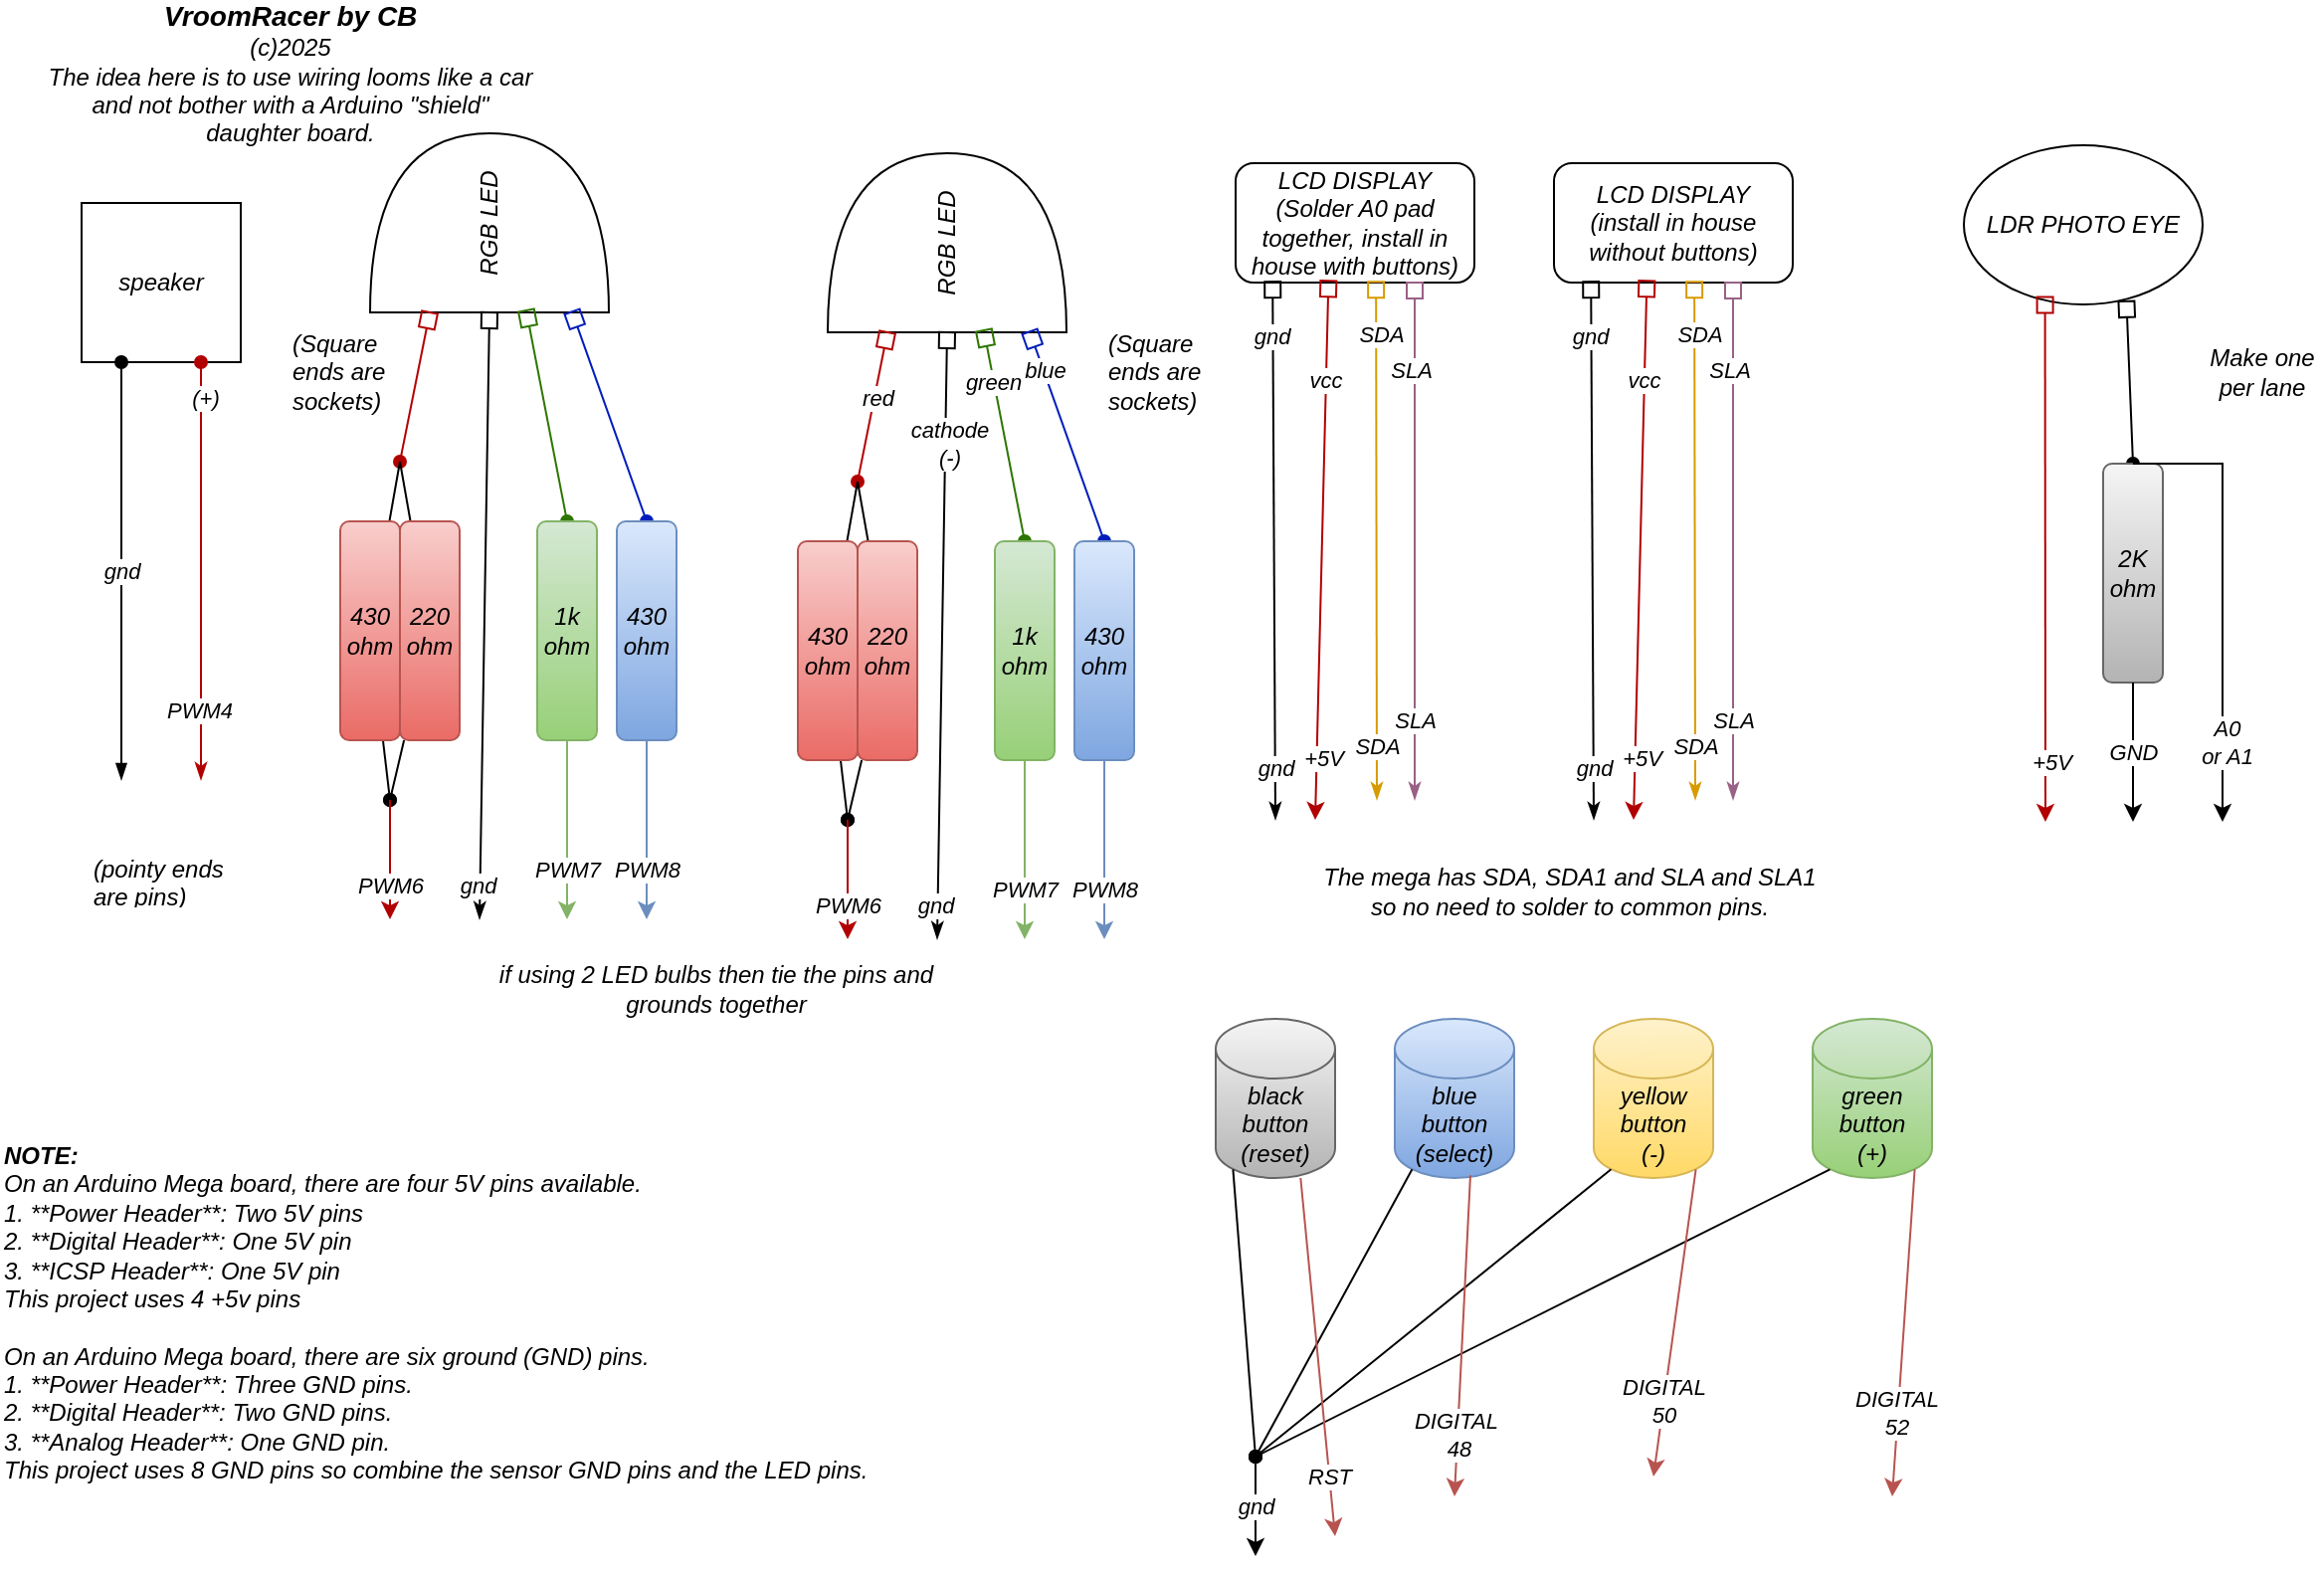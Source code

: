 <mxfile version="26.0.8">
  <diagram name="Page-1" id="7e0a89b8-554c-2b80-1dc8-d5c74ca68de4">
    <mxGraphModel dx="1123" dy="650" grid="1" gridSize="10" guides="1" tooltips="1" connect="1" arrows="1" fold="1" page="1" pageScale="1" pageWidth="1100" pageHeight="850" background="none" math="0" shadow="0">
      <root>
        <mxCell id="0" />
        <mxCell id="1" parent="0" />
        <mxCell id="Iguv0Rym8qk7PCE48m6h-1" value="&lt;div&gt;&lt;br&gt;&lt;/div&gt;speaker&lt;div&gt;&lt;br&gt;&lt;/div&gt;" style="whiteSpace=wrap;html=1;aspect=fixed;fontStyle=2" vertex="1" parent="1">
          <mxGeometry x="74" y="119" width="80" height="80" as="geometry" />
        </mxCell>
        <mxCell id="Iguv0Rym8qk7PCE48m6h-2" value="gnd" style="endArrow=oval;html=1;rounded=0;entryX=0.25;entryY=1;entryDx=0;entryDy=0;startArrow=blockThin;startFill=1;endFill=1;fontStyle=2" edge="1" parent="1" target="Iguv0Rym8qk7PCE48m6h-1">
          <mxGeometry width="50" height="50" relative="1" as="geometry">
            <mxPoint x="94" y="409" as="sourcePoint" />
            <mxPoint x="144" y="359" as="targetPoint" />
          </mxGeometry>
        </mxCell>
        <mxCell id="Iguv0Rym8qk7PCE48m6h-3" value="" style="endArrow=oval;html=1;rounded=0;entryX=0.75;entryY=1;entryDx=0;entryDy=0;fillColor=#e51400;strokeColor=#B20000;startArrow=classicThin;startFill=1;endFill=1;fontStyle=2" edge="1" parent="1" target="Iguv0Rym8qk7PCE48m6h-1">
          <mxGeometry width="50" height="50" relative="1" as="geometry">
            <mxPoint x="134" y="409" as="sourcePoint" />
            <mxPoint x="184" y="359" as="targetPoint" />
          </mxGeometry>
        </mxCell>
        <mxCell id="Iguv0Rym8qk7PCE48m6h-4" value="(+)" style="edgeLabel;html=1;align=center;verticalAlign=middle;resizable=0;points=[];fontStyle=2" vertex="1" connectable="0" parent="Iguv0Rym8qk7PCE48m6h-3">
          <mxGeometry x="0.829" y="-2" relative="1" as="geometry">
            <mxPoint as="offset" />
          </mxGeometry>
        </mxCell>
        <mxCell id="Iguv0Rym8qk7PCE48m6h-175" value="PWM4" style="edgeLabel;html=1;align=center;verticalAlign=middle;resizable=0;points=[];fontStyle=2" vertex="1" connectable="0" parent="Iguv0Rym8qk7PCE48m6h-3">
          <mxGeometry x="-0.663" y="1" relative="1" as="geometry">
            <mxPoint as="offset" />
          </mxGeometry>
        </mxCell>
        <mxCell id="Iguv0Rym8qk7PCE48m6h-7" value="RGB LED" style="shape=or;whiteSpace=wrap;html=1;rotation=-90;fontStyle=2" vertex="1" parent="1">
          <mxGeometry x="234" y="69" width="90" height="120" as="geometry" />
        </mxCell>
        <mxCell id="Iguv0Rym8qk7PCE48m6h-12" value="" style="endArrow=box;startArrow=oval;html=1;rounded=0;startFill=1;endFill=0;entryX=0;entryY=0.25;entryDx=0;entryDy=0;entryPerimeter=0;fillColor=#e51400;strokeColor=#B20000;fontStyle=2" edge="1" parent="1" target="Iguv0Rym8qk7PCE48m6h-7">
          <mxGeometry width="50" height="50" relative="1" as="geometry">
            <mxPoint x="234" y="249" as="sourcePoint" />
            <mxPoint x="224" y="209" as="targetPoint" />
          </mxGeometry>
        </mxCell>
        <mxCell id="Iguv0Rym8qk7PCE48m6h-14" value="" style="endArrow=box;startArrow=classicThin;html=1;rounded=0;startFill=1;endFill=0;entryX=0;entryY=0.5;entryDx=0;entryDy=0;entryPerimeter=0;fontStyle=2" edge="1" parent="1" target="Iguv0Rym8qk7PCE48m6h-7">
          <mxGeometry width="50" height="50" relative="1" as="geometry">
            <mxPoint x="274" y="479" as="sourcePoint" />
            <mxPoint x="244" y="219" as="targetPoint" />
          </mxGeometry>
        </mxCell>
        <mxCell id="Iguv0Rym8qk7PCE48m6h-39" value="gnd" style="edgeLabel;html=1;align=center;verticalAlign=middle;resizable=0;points=[];fontStyle=2" vertex="1" connectable="0" parent="Iguv0Rym8qk7PCE48m6h-14">
          <mxGeometry x="-0.889" y="2" relative="1" as="geometry">
            <mxPoint as="offset" />
          </mxGeometry>
        </mxCell>
        <mxCell id="Iguv0Rym8qk7PCE48m6h-15" value="" style="endArrow=box;startArrow=oval;html=1;rounded=0;startFill=1;endFill=0;entryX=0.011;entryY=0.654;entryDx=0;entryDy=0;entryPerimeter=0;fillColor=#60a917;strokeColor=#2D7600;exitX=0.5;exitY=0;exitDx=0;exitDy=0;fontStyle=2" edge="1" parent="1" source="Iguv0Rym8qk7PCE48m6h-21" target="Iguv0Rym8qk7PCE48m6h-7">
          <mxGeometry width="50" height="50" relative="1" as="geometry">
            <mxPoint x="294" y="249" as="sourcePoint" />
            <mxPoint x="264" y="219" as="targetPoint" />
          </mxGeometry>
        </mxCell>
        <mxCell id="Iguv0Rym8qk7PCE48m6h-16" value="" style="endArrow=box;startArrow=oval;html=1;rounded=0;startFill=1;endFill=0;entryX=0.004;entryY=0.846;entryDx=0;entryDy=0;entryPerimeter=0;fillColor=#0050ef;strokeColor=#001DBC;exitX=0.5;exitY=0;exitDx=0;exitDy=0;fontStyle=2" edge="1" parent="1" source="Iguv0Rym8qk7PCE48m6h-22" target="Iguv0Rym8qk7PCE48m6h-7">
          <mxGeometry width="50" height="50" relative="1" as="geometry">
            <mxPoint x="324" y="249" as="sourcePoint" />
            <mxPoint x="284" y="219" as="targetPoint" />
          </mxGeometry>
        </mxCell>
        <mxCell id="Iguv0Rym8qk7PCE48m6h-19" style="rounded=0;orthogonalLoop=1;jettySize=auto;html=1;endArrow=none;startFill=0;fontStyle=2" edge="1" parent="1" source="Iguv0Rym8qk7PCE48m6h-17">
          <mxGeometry relative="1" as="geometry">
            <mxPoint x="234" y="249" as="targetPoint" />
          </mxGeometry>
        </mxCell>
        <mxCell id="Iguv0Rym8qk7PCE48m6h-33" style="rounded=0;orthogonalLoop=1;jettySize=auto;html=1;entryX=0.5;entryY=0;entryDx=0;entryDy=0;endArrow=oval;endFill=1;fontStyle=2" edge="1" parent="1" source="Iguv0Rym8qk7PCE48m6h-17">
          <mxGeometry relative="1" as="geometry">
            <mxPoint x="229" y="419" as="targetPoint" />
          </mxGeometry>
        </mxCell>
        <mxCell id="Iguv0Rym8qk7PCE48m6h-17" value="430&lt;div&gt;ohm&lt;/div&gt;" style="rounded=1;whiteSpace=wrap;html=1;fillColor=#f8cecc;gradientColor=#ea6b66;strokeColor=#b85450;fontStyle=2" vertex="1" parent="1">
          <mxGeometry x="204" y="279" width="30" height="110" as="geometry" />
        </mxCell>
        <mxCell id="Iguv0Rym8qk7PCE48m6h-20" style="rounded=0;orthogonalLoop=1;jettySize=auto;html=1;endArrow=none;startFill=0;fontStyle=2" edge="1" parent="1" source="Iguv0Rym8qk7PCE48m6h-18">
          <mxGeometry relative="1" as="geometry">
            <mxPoint x="234" y="249" as="targetPoint" />
          </mxGeometry>
        </mxCell>
        <mxCell id="Iguv0Rym8qk7PCE48m6h-34" style="rounded=0;orthogonalLoop=1;jettySize=auto;html=1;entryX=0.5;entryY=0;entryDx=0;entryDy=0;endArrow=oval;endFill=1;fontStyle=2" edge="1" parent="1" source="Iguv0Rym8qk7PCE48m6h-18">
          <mxGeometry relative="1" as="geometry">
            <mxPoint x="229" y="419" as="targetPoint" />
          </mxGeometry>
        </mxCell>
        <mxCell id="Iguv0Rym8qk7PCE48m6h-18" value="220&lt;div&gt;ohm&lt;/div&gt;" style="rounded=1;whiteSpace=wrap;html=1;fillColor=#f8cecc;gradientColor=#ea6b66;strokeColor=#b85450;fontStyle=2" vertex="1" parent="1">
          <mxGeometry x="234" y="279" width="30" height="110" as="geometry" />
        </mxCell>
        <mxCell id="Iguv0Rym8qk7PCE48m6h-21" value="1k&lt;div&gt;ohm&lt;/div&gt;" style="rounded=1;whiteSpace=wrap;html=1;fillColor=#d5e8d4;gradientColor=#97d077;strokeColor=#82b366;fontStyle=2" vertex="1" parent="1">
          <mxGeometry x="303" y="279" width="30" height="110" as="geometry" />
        </mxCell>
        <mxCell id="Iguv0Rym8qk7PCE48m6h-22" value="430&lt;div&gt;ohm&lt;/div&gt;" style="rounded=1;whiteSpace=wrap;html=1;fillColor=#dae8fc;gradientColor=#7ea6e0;strokeColor=#6c8ebf;fontStyle=2" vertex="1" parent="1">
          <mxGeometry x="343" y="279" width="30" height="110" as="geometry" />
        </mxCell>
        <mxCell id="Iguv0Rym8qk7PCE48m6h-32" value="" style="endArrow=classic;html=1;rounded=0;fillColor=#e51400;strokeColor=#B20000;fontStyle=2" edge="1" parent="1">
          <mxGeometry width="50" height="50" relative="1" as="geometry">
            <mxPoint x="229" y="419" as="sourcePoint" />
            <mxPoint x="229" y="479" as="targetPoint" />
          </mxGeometry>
        </mxCell>
        <mxCell id="Iguv0Rym8qk7PCE48m6h-36" value="PWM6" style="edgeLabel;html=1;align=center;verticalAlign=middle;resizable=0;points=[];fontStyle=2" vertex="1" connectable="0" parent="Iguv0Rym8qk7PCE48m6h-32">
          <mxGeometry x="0.44" relative="1" as="geometry">
            <mxPoint as="offset" />
          </mxGeometry>
        </mxCell>
        <mxCell id="Iguv0Rym8qk7PCE48m6h-61" value="if using 2 LED bulbs then tie the pins and grounds together" style="text;html=1;align=center;verticalAlign=middle;whiteSpace=wrap;rounded=0;fontStyle=2" vertex="1" parent="1">
          <mxGeometry x="273" y="499" width="240" height="30" as="geometry" />
        </mxCell>
        <mxCell id="Iguv0Rym8qk7PCE48m6h-62" value="LCD DISPLAY&lt;div&gt;(Solder A0 pad together, install in house with buttons)&lt;/div&gt;" style="rounded=1;whiteSpace=wrap;html=1;fontStyle=2" vertex="1" parent="1">
          <mxGeometry x="654" y="99" width="120" height="60" as="geometry" />
        </mxCell>
        <mxCell id="Iguv0Rym8qk7PCE48m6h-64" value="(Square ends are sockets)" style="text;strokeColor=none;fillColor=none;align=left;verticalAlign=middle;spacingLeft=4;spacingRight=4;overflow=hidden;points=[[0,0.5],[1,0.5]];portConstraint=eastwest;rotatable=0;whiteSpace=wrap;html=1;fontStyle=2" vertex="1" parent="1">
          <mxGeometry x="174" y="179" width="60" height="50" as="geometry" />
        </mxCell>
        <mxCell id="Iguv0Rym8qk7PCE48m6h-65" value="&lt;span&gt;(pointy ends are pins)&lt;/span&gt;" style="text;strokeColor=none;fillColor=none;align=left;verticalAlign=middle;spacingLeft=4;spacingRight=4;overflow=hidden;points=[[0,0.5],[1,0.5]];portConstraint=eastwest;rotatable=0;whiteSpace=wrap;html=1;fontStyle=2" vertex="1" parent="1">
          <mxGeometry x="74" y="444" width="80" height="30" as="geometry" />
        </mxCell>
        <mxCell id="Iguv0Rym8qk7PCE48m6h-67" value="" style="endArrow=classic;html=1;rounded=0;fillColor=#d5e8d4;strokeColor=#82b366;exitX=0.5;exitY=1;exitDx=0;exitDy=0;gradientColor=#97d077;fontStyle=2" edge="1" parent="1" source="Iguv0Rym8qk7PCE48m6h-21">
          <mxGeometry width="50" height="50" relative="1" as="geometry">
            <mxPoint x="239" y="429" as="sourcePoint" />
            <mxPoint x="318" y="479" as="targetPoint" />
          </mxGeometry>
        </mxCell>
        <mxCell id="Iguv0Rym8qk7PCE48m6h-68" value="PWM7" style="edgeLabel;html=1;align=center;verticalAlign=middle;resizable=0;points=[];fontStyle=2" vertex="1" connectable="0" parent="Iguv0Rym8qk7PCE48m6h-67">
          <mxGeometry x="0.44" relative="1" as="geometry">
            <mxPoint as="offset" />
          </mxGeometry>
        </mxCell>
        <mxCell id="Iguv0Rym8qk7PCE48m6h-69" value="" style="endArrow=classic;html=1;rounded=0;fillColor=#dae8fc;strokeColor=#6c8ebf;exitX=0.5;exitY=1;exitDx=0;exitDy=0;gradientColor=#7ea6e0;fontStyle=2" edge="1" parent="1" source="Iguv0Rym8qk7PCE48m6h-22">
          <mxGeometry width="50" height="50" relative="1" as="geometry">
            <mxPoint x="328" y="399" as="sourcePoint" />
            <mxPoint x="358" y="479" as="targetPoint" />
          </mxGeometry>
        </mxCell>
        <mxCell id="Iguv0Rym8qk7PCE48m6h-70" value="PWM8" style="edgeLabel;html=1;align=center;verticalAlign=middle;resizable=0;points=[];fontStyle=2" vertex="1" connectable="0" parent="Iguv0Rym8qk7PCE48m6h-69">
          <mxGeometry x="0.44" relative="1" as="geometry">
            <mxPoint as="offset" />
          </mxGeometry>
        </mxCell>
        <mxCell id="Iguv0Rym8qk7PCE48m6h-92" value="RGB LED" style="shape=or;whiteSpace=wrap;html=1;rotation=-90;fontStyle=2" vertex="1" parent="1">
          <mxGeometry x="464" y="79" width="90" height="120" as="geometry" />
        </mxCell>
        <mxCell id="Iguv0Rym8qk7PCE48m6h-93" value="" style="endArrow=box;startArrow=oval;html=1;rounded=0;startFill=1;endFill=0;entryX=0;entryY=0.25;entryDx=0;entryDy=0;entryPerimeter=0;fillColor=#e51400;strokeColor=#B20000;fontStyle=2" edge="1" target="Iguv0Rym8qk7PCE48m6h-92" parent="1">
          <mxGeometry width="50" height="50" relative="1" as="geometry">
            <mxPoint x="464" y="259" as="sourcePoint" />
            <mxPoint x="454" y="219" as="targetPoint" />
          </mxGeometry>
        </mxCell>
        <mxCell id="Iguv0Rym8qk7PCE48m6h-130" value="red" style="edgeLabel;html=1;align=center;verticalAlign=middle;resizable=0;points=[];fontStyle=2" vertex="1" connectable="0" parent="Iguv0Rym8qk7PCE48m6h-93">
          <mxGeometry x="0.138" y="-1" relative="1" as="geometry">
            <mxPoint as="offset" />
          </mxGeometry>
        </mxCell>
        <mxCell id="Iguv0Rym8qk7PCE48m6h-94" value="" style="endArrow=box;startArrow=classicThin;html=1;rounded=0;startFill=1;endFill=0;entryX=0;entryY=0.5;entryDx=0;entryDy=0;entryPerimeter=0;fontStyle=2" edge="1" target="Iguv0Rym8qk7PCE48m6h-92" parent="1">
          <mxGeometry width="50" height="50" relative="1" as="geometry">
            <mxPoint x="504" y="489" as="sourcePoint" />
            <mxPoint x="474" y="229" as="targetPoint" />
          </mxGeometry>
        </mxCell>
        <mxCell id="Iguv0Rym8qk7PCE48m6h-95" value="gnd" style="edgeLabel;html=1;align=center;verticalAlign=middle;resizable=0;points=[];fontStyle=2" vertex="1" connectable="0" parent="Iguv0Rym8qk7PCE48m6h-94">
          <mxGeometry x="-0.889" y="2" relative="1" as="geometry">
            <mxPoint as="offset" />
          </mxGeometry>
        </mxCell>
        <mxCell id="Iguv0Rym8qk7PCE48m6h-131" value="cathode&lt;div&gt;(-)&lt;/div&gt;" style="edgeLabel;html=1;align=center;verticalAlign=middle;resizable=0;points=[];fontStyle=2" vertex="1" connectable="0" parent="Iguv0Rym8qk7PCE48m6h-94">
          <mxGeometry x="0.633" y="-2" relative="1" as="geometry">
            <mxPoint as="offset" />
          </mxGeometry>
        </mxCell>
        <mxCell id="Iguv0Rym8qk7PCE48m6h-96" value="" style="endArrow=box;startArrow=oval;html=1;rounded=0;startFill=1;endFill=0;entryX=0.011;entryY=0.654;entryDx=0;entryDy=0;entryPerimeter=0;fillColor=#60a917;strokeColor=#2D7600;exitX=0.5;exitY=0;exitDx=0;exitDy=0;fontStyle=2" edge="1" source="Iguv0Rym8qk7PCE48m6h-104" target="Iguv0Rym8qk7PCE48m6h-92" parent="1">
          <mxGeometry width="50" height="50" relative="1" as="geometry">
            <mxPoint x="524" y="259" as="sourcePoint" />
            <mxPoint x="494" y="229" as="targetPoint" />
          </mxGeometry>
        </mxCell>
        <mxCell id="Iguv0Rym8qk7PCE48m6h-128" value="green" style="edgeLabel;html=1;align=center;verticalAlign=middle;resizable=0;points=[];fontStyle=2" vertex="1" connectable="0" parent="Iguv0Rym8qk7PCE48m6h-96">
          <mxGeometry x="0.513" relative="1" as="geometry">
            <mxPoint x="-1" as="offset" />
          </mxGeometry>
        </mxCell>
        <mxCell id="Iguv0Rym8qk7PCE48m6h-97" value="" style="endArrow=box;startArrow=oval;html=1;rounded=0;startFill=1;endFill=0;entryX=0.004;entryY=0.846;entryDx=0;entryDy=0;entryPerimeter=0;fillColor=#0050ef;strokeColor=#001DBC;exitX=0.5;exitY=0;exitDx=0;exitDy=0;fontStyle=2" edge="1" source="Iguv0Rym8qk7PCE48m6h-105" target="Iguv0Rym8qk7PCE48m6h-92" parent="1">
          <mxGeometry width="50" height="50" relative="1" as="geometry">
            <mxPoint x="554" y="259" as="sourcePoint" />
            <mxPoint x="514" y="229" as="targetPoint" />
          </mxGeometry>
        </mxCell>
        <mxCell id="Iguv0Rym8qk7PCE48m6h-127" value="blue" style="edgeLabel;html=1;align=center;verticalAlign=middle;resizable=0;points=[];fontStyle=2" vertex="1" connectable="0" parent="Iguv0Rym8qk7PCE48m6h-97">
          <mxGeometry x="0.637" relative="1" as="geometry">
            <mxPoint as="offset" />
          </mxGeometry>
        </mxCell>
        <mxCell id="Iguv0Rym8qk7PCE48m6h-98" style="rounded=0;orthogonalLoop=1;jettySize=auto;html=1;endArrow=none;startFill=0;fontStyle=2" edge="1" source="Iguv0Rym8qk7PCE48m6h-100" parent="1">
          <mxGeometry relative="1" as="geometry">
            <mxPoint x="464" y="259" as="targetPoint" />
          </mxGeometry>
        </mxCell>
        <mxCell id="Iguv0Rym8qk7PCE48m6h-99" style="rounded=0;orthogonalLoop=1;jettySize=auto;html=1;entryX=0.5;entryY=0;entryDx=0;entryDy=0;endArrow=oval;endFill=1;fontStyle=2" edge="1" source="Iguv0Rym8qk7PCE48m6h-100" parent="1">
          <mxGeometry relative="1" as="geometry">
            <mxPoint x="459" y="429" as="targetPoint" />
          </mxGeometry>
        </mxCell>
        <mxCell id="Iguv0Rym8qk7PCE48m6h-100" value="430&lt;div&gt;ohm&lt;/div&gt;" style="rounded=1;whiteSpace=wrap;html=1;fillColor=#f8cecc;gradientColor=#ea6b66;strokeColor=#b85450;fontStyle=2" vertex="1" parent="1">
          <mxGeometry x="434" y="289" width="30" height="110" as="geometry" />
        </mxCell>
        <mxCell id="Iguv0Rym8qk7PCE48m6h-101" style="rounded=0;orthogonalLoop=1;jettySize=auto;html=1;endArrow=none;startFill=0;fontStyle=2" edge="1" source="Iguv0Rym8qk7PCE48m6h-103" parent="1">
          <mxGeometry relative="1" as="geometry">
            <mxPoint x="464" y="259" as="targetPoint" />
          </mxGeometry>
        </mxCell>
        <mxCell id="Iguv0Rym8qk7PCE48m6h-102" style="rounded=0;orthogonalLoop=1;jettySize=auto;html=1;entryX=0.5;entryY=0;entryDx=0;entryDy=0;endArrow=oval;endFill=1;fontStyle=2" edge="1" source="Iguv0Rym8qk7PCE48m6h-103" parent="1">
          <mxGeometry relative="1" as="geometry">
            <mxPoint x="459" y="429" as="targetPoint" />
          </mxGeometry>
        </mxCell>
        <mxCell id="Iguv0Rym8qk7PCE48m6h-103" value="220&lt;div&gt;ohm&lt;/div&gt;" style="rounded=1;whiteSpace=wrap;html=1;fillColor=#f8cecc;gradientColor=#ea6b66;strokeColor=#b85450;fontStyle=2" vertex="1" parent="1">
          <mxGeometry x="464" y="289" width="30" height="110" as="geometry" />
        </mxCell>
        <mxCell id="Iguv0Rym8qk7PCE48m6h-104" value="1k&lt;div&gt;ohm&lt;/div&gt;" style="rounded=1;whiteSpace=wrap;html=1;fillColor=#d5e8d4;gradientColor=#97d077;strokeColor=#82b366;fontStyle=2" vertex="1" parent="1">
          <mxGeometry x="533" y="289" width="30" height="110" as="geometry" />
        </mxCell>
        <mxCell id="Iguv0Rym8qk7PCE48m6h-105" value="430&lt;div&gt;ohm&lt;/div&gt;" style="rounded=1;whiteSpace=wrap;html=1;fillColor=#dae8fc;gradientColor=#7ea6e0;strokeColor=#6c8ebf;fontStyle=2" vertex="1" parent="1">
          <mxGeometry x="573" y="289" width="30" height="110" as="geometry" />
        </mxCell>
        <mxCell id="Iguv0Rym8qk7PCE48m6h-106" value="" style="endArrow=classic;html=1;rounded=0;fillColor=#e51400;strokeColor=#B20000;fontStyle=2" edge="1" parent="1">
          <mxGeometry width="50" height="50" relative="1" as="geometry">
            <mxPoint x="459" y="429" as="sourcePoint" />
            <mxPoint x="459" y="489" as="targetPoint" />
          </mxGeometry>
        </mxCell>
        <mxCell id="Iguv0Rym8qk7PCE48m6h-107" value="PWM6" style="edgeLabel;html=1;align=center;verticalAlign=middle;resizable=0;points=[];fontStyle=2" vertex="1" connectable="0" parent="Iguv0Rym8qk7PCE48m6h-106">
          <mxGeometry x="0.44" relative="1" as="geometry">
            <mxPoint as="offset" />
          </mxGeometry>
        </mxCell>
        <mxCell id="Iguv0Rym8qk7PCE48m6h-108" value="(Square ends are sockets)" style="text;strokeColor=none;fillColor=none;align=left;verticalAlign=middle;spacingLeft=4;spacingRight=4;overflow=hidden;points=[[0,0.5],[1,0.5]];portConstraint=eastwest;rotatable=0;whiteSpace=wrap;html=1;fontStyle=2" vertex="1" parent="1">
          <mxGeometry x="584" y="179" width="60" height="50" as="geometry" />
        </mxCell>
        <mxCell id="Iguv0Rym8qk7PCE48m6h-109" value="" style="endArrow=classic;html=1;rounded=0;fillColor=#d5e8d4;strokeColor=#82b366;exitX=0.5;exitY=1;exitDx=0;exitDy=0;gradientColor=#97d077;fontStyle=2" edge="1" source="Iguv0Rym8qk7PCE48m6h-104" parent="1">
          <mxGeometry width="50" height="50" relative="1" as="geometry">
            <mxPoint x="469" y="439" as="sourcePoint" />
            <mxPoint x="548" y="489" as="targetPoint" />
          </mxGeometry>
        </mxCell>
        <mxCell id="Iguv0Rym8qk7PCE48m6h-110" value="PWM7" style="edgeLabel;html=1;align=center;verticalAlign=middle;resizable=0;points=[];fontStyle=2" vertex="1" connectable="0" parent="Iguv0Rym8qk7PCE48m6h-109">
          <mxGeometry x="0.44" relative="1" as="geometry">
            <mxPoint as="offset" />
          </mxGeometry>
        </mxCell>
        <mxCell id="Iguv0Rym8qk7PCE48m6h-111" value="" style="endArrow=classic;html=1;rounded=0;fillColor=#dae8fc;strokeColor=#6c8ebf;exitX=0.5;exitY=1;exitDx=0;exitDy=0;gradientColor=#7ea6e0;fontStyle=2" edge="1" source="Iguv0Rym8qk7PCE48m6h-105" parent="1">
          <mxGeometry width="50" height="50" relative="1" as="geometry">
            <mxPoint x="558" y="409" as="sourcePoint" />
            <mxPoint x="588" y="489" as="targetPoint" />
          </mxGeometry>
        </mxCell>
        <mxCell id="Iguv0Rym8qk7PCE48m6h-112" value="PWM8" style="edgeLabel;html=1;align=center;verticalAlign=middle;resizable=0;points=[];fontStyle=2" vertex="1" connectable="0" parent="Iguv0Rym8qk7PCE48m6h-111">
          <mxGeometry x="0.44" relative="1" as="geometry">
            <mxPoint as="offset" />
          </mxGeometry>
        </mxCell>
        <mxCell id="Iguv0Rym8qk7PCE48m6h-113" value="" style="endArrow=box;startArrow=classic;html=1;rounded=0;startFill=1;endFill=0;entryX=0.389;entryY=0.985;entryDx=0;entryDy=0;fillColor=#e51400;strokeColor=#B20000;entryPerimeter=0;fontStyle=2" edge="1" parent="1" target="Iguv0Rym8qk7PCE48m6h-62">
          <mxGeometry width="50" height="50" relative="1" as="geometry">
            <mxPoint x="694" y="429" as="sourcePoint" />
            <mxPoint x="489" y="194" as="targetPoint" />
          </mxGeometry>
        </mxCell>
        <mxCell id="Iguv0Rym8qk7PCE48m6h-123" value="vcc" style="edgeLabel;html=1;align=center;verticalAlign=middle;resizable=0;points=[];fontStyle=2" vertex="1" connectable="0" parent="Iguv0Rym8qk7PCE48m6h-113">
          <mxGeometry x="0.635" y="1" relative="1" as="geometry">
            <mxPoint as="offset" />
          </mxGeometry>
        </mxCell>
        <mxCell id="Iguv0Rym8qk7PCE48m6h-133" value="+5V" style="edgeLabel;html=1;align=center;verticalAlign=middle;resizable=0;points=[];fontStyle=2" vertex="1" connectable="0" parent="Iguv0Rym8qk7PCE48m6h-113">
          <mxGeometry x="-0.771" y="-3" relative="1" as="geometry">
            <mxPoint as="offset" />
          </mxGeometry>
        </mxCell>
        <mxCell id="Iguv0Rym8qk7PCE48m6h-114" value="" style="endArrow=box;startArrow=classicThin;html=1;rounded=0;startFill=1;endFill=0;entryX=0.155;entryY=0.993;entryDx=0;entryDy=0;entryPerimeter=0;fontStyle=2" edge="1" parent="1" target="Iguv0Rym8qk7PCE48m6h-62">
          <mxGeometry width="50" height="50" relative="1" as="geometry">
            <mxPoint x="674" y="429" as="sourcePoint" />
            <mxPoint x="519" y="194" as="targetPoint" />
          </mxGeometry>
        </mxCell>
        <mxCell id="Iguv0Rym8qk7PCE48m6h-124" value="gnd" style="edgeLabel;html=1;align=center;verticalAlign=middle;resizable=0;points=[];fontStyle=2" vertex="1" connectable="0" parent="Iguv0Rym8qk7PCE48m6h-114">
          <mxGeometry x="0.799" y="1" relative="1" as="geometry">
            <mxPoint as="offset" />
          </mxGeometry>
        </mxCell>
        <mxCell id="Iguv0Rym8qk7PCE48m6h-132" value="gnd" style="edgeLabel;html=1;align=center;verticalAlign=middle;resizable=0;points=[];fontStyle=2" vertex="1" connectable="0" parent="Iguv0Rym8qk7PCE48m6h-114">
          <mxGeometry x="-0.808" relative="1" as="geometry">
            <mxPoint as="offset" />
          </mxGeometry>
        </mxCell>
        <mxCell id="Iguv0Rym8qk7PCE48m6h-117" value="" style="endArrow=box;startArrow=classicThin;html=1;rounded=0;startFill=1;endFill=0;fillColor=#e6d0de;gradientColor=#d5739d;strokeColor=#996185;entryX=0.75;entryY=1;entryDx=0;entryDy=0;fontStyle=2" edge="1" parent="1" target="Iguv0Rym8qk7PCE48m6h-62">
          <mxGeometry width="50" height="50" relative="1" as="geometry">
            <mxPoint x="744" y="419" as="sourcePoint" />
            <mxPoint x="745" y="159" as="targetPoint" />
          </mxGeometry>
        </mxCell>
        <mxCell id="Iguv0Rym8qk7PCE48m6h-125" value="SLA" style="edgeLabel;html=1;align=center;verticalAlign=middle;resizable=0;points=[];fontStyle=2" vertex="1" connectable="0" parent="Iguv0Rym8qk7PCE48m6h-117">
          <mxGeometry x="0.662" y="2" relative="1" as="geometry">
            <mxPoint as="offset" />
          </mxGeometry>
        </mxCell>
        <mxCell id="Iguv0Rym8qk7PCE48m6h-135" value="SLA" style="edgeLabel;html=1;align=center;verticalAlign=middle;resizable=0;points=[];fontStyle=2" vertex="1" connectable="0" parent="Iguv0Rym8qk7PCE48m6h-117">
          <mxGeometry x="-0.692" relative="1" as="geometry">
            <mxPoint as="offset" />
          </mxGeometry>
        </mxCell>
        <mxCell id="Iguv0Rym8qk7PCE48m6h-122" value="" style="endArrow=box;startArrow=classicThin;html=1;rounded=0;startFill=1;endFill=0;fillColor=#ffcd28;gradientColor=#ffa500;strokeColor=#d79b00;entryX=0.588;entryY=0.993;entryDx=0;entryDy=0;entryPerimeter=0;fontStyle=2" edge="1" parent="1" target="Iguv0Rym8qk7PCE48m6h-62">
          <mxGeometry width="50" height="50" relative="1" as="geometry">
            <mxPoint x="725" y="419" as="sourcePoint" />
            <mxPoint x="755" y="169" as="targetPoint" />
          </mxGeometry>
        </mxCell>
        <mxCell id="Iguv0Rym8qk7PCE48m6h-126" value="SDA" style="edgeLabel;html=1;align=center;verticalAlign=middle;resizable=0;points=[];fontStyle=2" vertex="1" connectable="0" parent="Iguv0Rym8qk7PCE48m6h-122">
          <mxGeometry x="0.801" y="-2" relative="1" as="geometry">
            <mxPoint as="offset" />
          </mxGeometry>
        </mxCell>
        <mxCell id="Iguv0Rym8qk7PCE48m6h-134" value="SDA" style="edgeLabel;html=1;align=center;verticalAlign=middle;resizable=0;points=[];fontStyle=2" vertex="1" connectable="0" parent="Iguv0Rym8qk7PCE48m6h-122">
          <mxGeometry x="-0.793" relative="1" as="geometry">
            <mxPoint as="offset" />
          </mxGeometry>
        </mxCell>
        <mxCell id="Iguv0Rym8qk7PCE48m6h-136" value="LCD DISPLAY&lt;div&gt;(install in house without buttons)&lt;/div&gt;" style="rounded=1;whiteSpace=wrap;html=1;fontStyle=2" vertex="1" parent="1">
          <mxGeometry x="814" y="99" width="120" height="60" as="geometry" />
        </mxCell>
        <mxCell id="Iguv0Rym8qk7PCE48m6h-137" value="" style="endArrow=box;startArrow=classic;html=1;rounded=0;startFill=1;endFill=0;entryX=0.389;entryY=0.985;entryDx=0;entryDy=0;fillColor=#e51400;strokeColor=#B20000;entryPerimeter=0;fontStyle=2" edge="1" parent="1" target="Iguv0Rym8qk7PCE48m6h-136">
          <mxGeometry width="50" height="50" relative="1" as="geometry">
            <mxPoint x="854" y="429" as="sourcePoint" />
            <mxPoint x="649" y="194" as="targetPoint" />
          </mxGeometry>
        </mxCell>
        <mxCell id="Iguv0Rym8qk7PCE48m6h-138" value="vcc" style="edgeLabel;html=1;align=center;verticalAlign=middle;resizable=0;points=[];fontStyle=2" vertex="1" connectable="0" parent="Iguv0Rym8qk7PCE48m6h-137">
          <mxGeometry x="0.635" y="1" relative="1" as="geometry">
            <mxPoint as="offset" />
          </mxGeometry>
        </mxCell>
        <mxCell id="Iguv0Rym8qk7PCE48m6h-139" value="+5V" style="edgeLabel;html=1;align=center;verticalAlign=middle;resizable=0;points=[];fontStyle=2" vertex="1" connectable="0" parent="Iguv0Rym8qk7PCE48m6h-137">
          <mxGeometry x="-0.771" y="-3" relative="1" as="geometry">
            <mxPoint as="offset" />
          </mxGeometry>
        </mxCell>
        <mxCell id="Iguv0Rym8qk7PCE48m6h-140" value="" style="endArrow=box;startArrow=classicThin;html=1;rounded=0;startFill=1;endFill=0;entryX=0.155;entryY=0.993;entryDx=0;entryDy=0;entryPerimeter=0;fontStyle=2" edge="1" parent="1" target="Iguv0Rym8qk7PCE48m6h-136">
          <mxGeometry width="50" height="50" relative="1" as="geometry">
            <mxPoint x="834" y="429" as="sourcePoint" />
            <mxPoint x="679" y="194" as="targetPoint" />
          </mxGeometry>
        </mxCell>
        <mxCell id="Iguv0Rym8qk7PCE48m6h-141" value="gnd" style="edgeLabel;html=1;align=center;verticalAlign=middle;resizable=0;points=[];fontStyle=2" vertex="1" connectable="0" parent="Iguv0Rym8qk7PCE48m6h-140">
          <mxGeometry x="0.799" y="1" relative="1" as="geometry">
            <mxPoint as="offset" />
          </mxGeometry>
        </mxCell>
        <mxCell id="Iguv0Rym8qk7PCE48m6h-142" value="gnd" style="edgeLabel;html=1;align=center;verticalAlign=middle;resizable=0;points=[];fontStyle=2" vertex="1" connectable="0" parent="Iguv0Rym8qk7PCE48m6h-140">
          <mxGeometry x="-0.808" relative="1" as="geometry">
            <mxPoint as="offset" />
          </mxGeometry>
        </mxCell>
        <mxCell id="Iguv0Rym8qk7PCE48m6h-143" value="" style="endArrow=box;startArrow=classicThin;html=1;rounded=0;startFill=1;endFill=0;fillColor=#e6d0de;gradientColor=#d5739d;strokeColor=#996185;entryX=0.75;entryY=1;entryDx=0;entryDy=0;fontStyle=2" edge="1" parent="1" target="Iguv0Rym8qk7PCE48m6h-136">
          <mxGeometry width="50" height="50" relative="1" as="geometry">
            <mxPoint x="904" y="419" as="sourcePoint" />
            <mxPoint x="905" y="159" as="targetPoint" />
          </mxGeometry>
        </mxCell>
        <mxCell id="Iguv0Rym8qk7PCE48m6h-144" value="SLA" style="edgeLabel;html=1;align=center;verticalAlign=middle;resizable=0;points=[];fontStyle=2" vertex="1" connectable="0" parent="Iguv0Rym8qk7PCE48m6h-143">
          <mxGeometry x="0.662" y="2" relative="1" as="geometry">
            <mxPoint as="offset" />
          </mxGeometry>
        </mxCell>
        <mxCell id="Iguv0Rym8qk7PCE48m6h-145" value="SLA" style="edgeLabel;html=1;align=center;verticalAlign=middle;resizable=0;points=[];fontStyle=2" vertex="1" connectable="0" parent="Iguv0Rym8qk7PCE48m6h-143">
          <mxGeometry x="-0.692" relative="1" as="geometry">
            <mxPoint as="offset" />
          </mxGeometry>
        </mxCell>
        <mxCell id="Iguv0Rym8qk7PCE48m6h-146" value="" style="endArrow=box;startArrow=classicThin;html=1;rounded=0;startFill=1;endFill=0;fillColor=#ffcd28;gradientColor=#ffa500;strokeColor=#d79b00;entryX=0.588;entryY=0.993;entryDx=0;entryDy=0;entryPerimeter=0;fontStyle=2" edge="1" parent="1" target="Iguv0Rym8qk7PCE48m6h-136">
          <mxGeometry width="50" height="50" relative="1" as="geometry">
            <mxPoint x="885" y="419" as="sourcePoint" />
            <mxPoint x="915" y="169" as="targetPoint" />
          </mxGeometry>
        </mxCell>
        <mxCell id="Iguv0Rym8qk7PCE48m6h-147" value="SDA" style="edgeLabel;html=1;align=center;verticalAlign=middle;resizable=0;points=[];fontStyle=2" vertex="1" connectable="0" parent="Iguv0Rym8qk7PCE48m6h-146">
          <mxGeometry x="0.801" y="-2" relative="1" as="geometry">
            <mxPoint as="offset" />
          </mxGeometry>
        </mxCell>
        <mxCell id="Iguv0Rym8qk7PCE48m6h-148" value="SDA" style="edgeLabel;html=1;align=center;verticalAlign=middle;resizable=0;points=[];fontStyle=2" vertex="1" connectable="0" parent="Iguv0Rym8qk7PCE48m6h-146">
          <mxGeometry x="-0.793" relative="1" as="geometry">
            <mxPoint as="offset" />
          </mxGeometry>
        </mxCell>
        <mxCell id="Iguv0Rym8qk7PCE48m6h-149" value="black&lt;div&gt;button&lt;/div&gt;&lt;div&gt;(reset)&lt;/div&gt;" style="shape=cylinder3;whiteSpace=wrap;html=1;boundedLbl=1;backgroundOutline=1;size=15;fillColor=#f5f5f5;gradientColor=#b3b3b3;strokeColor=#666666;fontStyle=2" vertex="1" parent="1">
          <mxGeometry x="644" y="529" width="60" height="80" as="geometry" />
        </mxCell>
        <mxCell id="Iguv0Rym8qk7PCE48m6h-150" value="blue button&lt;div&gt;(select)&lt;/div&gt;" style="shape=cylinder3;whiteSpace=wrap;html=1;boundedLbl=1;backgroundOutline=1;size=15;fillColor=#dae8fc;gradientColor=#7ea6e0;strokeColor=#6c8ebf;fontStyle=2" vertex="1" parent="1">
          <mxGeometry x="734" y="529" width="60" height="80" as="geometry" />
        </mxCell>
        <mxCell id="Iguv0Rym8qk7PCE48m6h-151" value="yellow button&lt;div&gt;(-)&lt;/div&gt;" style="shape=cylinder3;whiteSpace=wrap;html=1;boundedLbl=1;backgroundOutline=1;size=15;fillColor=#fff2cc;gradientColor=#ffd966;strokeColor=#d6b656;fontStyle=2" vertex="1" parent="1">
          <mxGeometry x="834" y="529" width="60" height="80" as="geometry" />
        </mxCell>
        <mxCell id="Iguv0Rym8qk7PCE48m6h-152" value="green button&lt;div&gt;(+)&lt;/div&gt;" style="shape=cylinder3;whiteSpace=wrap;html=1;boundedLbl=1;backgroundOutline=1;size=15;fillColor=#d5e8d4;gradientColor=#97d077;strokeColor=#82b366;fontStyle=2" vertex="1" parent="1">
          <mxGeometry x="944" y="529" width="60" height="80" as="geometry" />
        </mxCell>
        <mxCell id="Iguv0Rym8qk7PCE48m6h-161" value="" style="endArrow=oval;html=1;rounded=0;exitX=0.145;exitY=1;exitDx=0;exitDy=-4.35;exitPerimeter=0;endFill=1;fontStyle=2" edge="1" parent="1" source="Iguv0Rym8qk7PCE48m6h-149">
          <mxGeometry width="50" height="50" relative="1" as="geometry">
            <mxPoint x="634" y="739" as="sourcePoint" />
            <mxPoint x="664" y="749" as="targetPoint" />
          </mxGeometry>
        </mxCell>
        <mxCell id="Iguv0Rym8qk7PCE48m6h-162" value="" style="endArrow=oval;html=1;rounded=0;exitX=0.145;exitY=1;exitDx=0;exitDy=-4.35;exitPerimeter=0;endFill=1;fontStyle=2" edge="1" parent="1" source="Iguv0Rym8qk7PCE48m6h-150">
          <mxGeometry width="50" height="50" relative="1" as="geometry">
            <mxPoint x="663" y="615" as="sourcePoint" />
            <mxPoint x="664" y="749" as="targetPoint" />
          </mxGeometry>
        </mxCell>
        <mxCell id="Iguv0Rym8qk7PCE48m6h-163" value="" style="endArrow=oval;html=1;rounded=0;exitX=0.145;exitY=1;exitDx=0;exitDy=-4.35;exitPerimeter=0;endFill=1;fontStyle=2" edge="1" parent="1" source="Iguv0Rym8qk7PCE48m6h-151">
          <mxGeometry width="50" height="50" relative="1" as="geometry">
            <mxPoint x="753" y="615" as="sourcePoint" />
            <mxPoint x="664" y="749" as="targetPoint" />
          </mxGeometry>
        </mxCell>
        <mxCell id="Iguv0Rym8qk7PCE48m6h-164" value="" style="endArrow=oval;html=1;rounded=0;exitX=0.145;exitY=1;exitDx=0;exitDy=-4.35;exitPerimeter=0;endFill=1;fontStyle=2" edge="1" parent="1" source="Iguv0Rym8qk7PCE48m6h-152">
          <mxGeometry width="50" height="50" relative="1" as="geometry">
            <mxPoint x="853" y="615" as="sourcePoint" />
            <mxPoint x="664" y="749" as="targetPoint" />
          </mxGeometry>
        </mxCell>
        <mxCell id="Iguv0Rym8qk7PCE48m6h-165" value="gnd" style="endArrow=classic;html=1;rounded=0;fontStyle=2" edge="1" parent="1">
          <mxGeometry width="50" height="50" relative="1" as="geometry">
            <mxPoint x="664" y="749" as="sourcePoint" />
            <mxPoint x="664" y="799" as="targetPoint" />
          </mxGeometry>
        </mxCell>
        <mxCell id="Iguv0Rym8qk7PCE48m6h-166" value="" style="endArrow=classic;html=1;rounded=0;exitX=0.711;exitY=1;exitDx=0;exitDy=0;exitPerimeter=0;fillColor=#f8cecc;gradientColor=#ea6b66;strokeColor=#b85450;fontStyle=2" edge="1" parent="1" source="Iguv0Rym8qk7PCE48m6h-149">
          <mxGeometry width="50" height="50" relative="1" as="geometry">
            <mxPoint x="794" y="779" as="sourcePoint" />
            <mxPoint x="704" y="789" as="targetPoint" />
          </mxGeometry>
        </mxCell>
        <mxCell id="Iguv0Rym8qk7PCE48m6h-170" value="RST" style="edgeLabel;html=1;align=center;verticalAlign=middle;resizable=0;points=[];fontStyle=2" vertex="1" connectable="0" parent="Iguv0Rym8qk7PCE48m6h-166">
          <mxGeometry x="0.667" relative="1" as="geometry">
            <mxPoint as="offset" />
          </mxGeometry>
        </mxCell>
        <mxCell id="Iguv0Rym8qk7PCE48m6h-167" value="" style="endArrow=classic;html=1;rounded=0;exitX=0.633;exitY=0.983;exitDx=0;exitDy=0;exitPerimeter=0;fillColor=#f8cecc;gradientColor=#ea6b66;strokeColor=#b85450;fontStyle=2" edge="1" parent="1" source="Iguv0Rym8qk7PCE48m6h-150">
          <mxGeometry width="50" height="50" relative="1" as="geometry">
            <mxPoint x="697" y="619" as="sourcePoint" />
            <mxPoint x="764" y="769" as="targetPoint" />
          </mxGeometry>
        </mxCell>
        <mxCell id="Iguv0Rym8qk7PCE48m6h-171" value="DIGITAL&amp;nbsp;&lt;div&gt;48&lt;/div&gt;" style="edgeLabel;html=1;align=center;verticalAlign=middle;resizable=0;points=[];fontStyle=2" vertex="1" connectable="0" parent="Iguv0Rym8qk7PCE48m6h-167">
          <mxGeometry x="0.603" relative="1" as="geometry">
            <mxPoint y="1" as="offset" />
          </mxGeometry>
        </mxCell>
        <mxCell id="Iguv0Rym8qk7PCE48m6h-168" value="" style="endArrow=classic;html=1;rounded=0;exitX=0.855;exitY=1;exitDx=0;exitDy=-4.35;exitPerimeter=0;fillColor=#f8cecc;gradientColor=#ea6b66;strokeColor=#b85450;fontStyle=2" edge="1" parent="1" source="Iguv0Rym8qk7PCE48m6h-151">
          <mxGeometry width="50" height="50" relative="1" as="geometry">
            <mxPoint x="782" y="618" as="sourcePoint" />
            <mxPoint x="864" y="759" as="targetPoint" />
          </mxGeometry>
        </mxCell>
        <mxCell id="Iguv0Rym8qk7PCE48m6h-172" value="DIGITAL&lt;div&gt;50&lt;/div&gt;" style="edgeLabel;html=1;align=center;verticalAlign=middle;resizable=0;points=[];fontStyle=2" vertex="1" connectable="0" parent="Iguv0Rym8qk7PCE48m6h-168">
          <mxGeometry x="0.508" relative="1" as="geometry">
            <mxPoint as="offset" />
          </mxGeometry>
        </mxCell>
        <mxCell id="Iguv0Rym8qk7PCE48m6h-169" value="" style="endArrow=classic;html=1;rounded=0;exitX=0.855;exitY=1;exitDx=0;exitDy=-4.35;exitPerimeter=0;fillColor=#f8cecc;gradientColor=#ea6b66;strokeColor=#b85450;fontStyle=2" edge="1" parent="1" source="Iguv0Rym8qk7PCE48m6h-152">
          <mxGeometry width="50" height="50" relative="1" as="geometry">
            <mxPoint x="886" y="622" as="sourcePoint" />
            <mxPoint x="984" y="769" as="targetPoint" />
          </mxGeometry>
        </mxCell>
        <mxCell id="Iguv0Rym8qk7PCE48m6h-173" value="DIGITAL&lt;div&gt;52&lt;/div&gt;" style="edgeLabel;html=1;align=center;verticalAlign=middle;resizable=0;points=[];fontStyle=2" vertex="1" connectable="0" parent="Iguv0Rym8qk7PCE48m6h-169">
          <mxGeometry x="0.49" y="-1" relative="1" as="geometry">
            <mxPoint as="offset" />
          </mxGeometry>
        </mxCell>
        <mxCell id="Iguv0Rym8qk7PCE48m6h-174" value="&lt;b&gt;&lt;font style=&quot;font-size: 14px;&quot;&gt;VroomRacer by CB&lt;/font&gt;&lt;/b&gt;&lt;div&gt;(c)2025&lt;/div&gt;&lt;div&gt;The idea here is to use wiring looms like a car and not bother with a Arduino &quot;shield&quot; daughter board.&lt;/div&gt;" style="text;html=1;align=center;verticalAlign=middle;whiteSpace=wrap;rounded=0;fontStyle=2" vertex="1" parent="1">
          <mxGeometry x="54" y="39" width="250" height="30" as="geometry" />
        </mxCell>
        <mxCell id="Iguv0Rym8qk7PCE48m6h-180" value="&lt;div&gt;&lt;div&gt;&lt;b&gt;NOTE:&lt;/b&gt;&lt;br&gt;On an Arduino Mega board, there are four 5V pins available.&amp;nbsp;&lt;/div&gt;&lt;div&gt;&lt;span style=&quot;background-color: transparent; color: light-dark(rgb(0, 0, 0), rgb(255, 255, 255));&quot;&gt;1. **Power Header**: Two 5V pins&lt;/span&gt;&lt;/div&gt;&lt;div&gt;2. **Digital Header**: One 5V pin&lt;/div&gt;&lt;div&gt;3. **ICSP Header**: One 5V pin&lt;/div&gt;&lt;div&gt;This project uses 4 +5v pins&lt;/div&gt;&lt;div&gt;&lt;span style=&quot;background-color: transparent; color: light-dark(rgb(0, 0, 0), rgb(255, 255, 255));&quot;&gt;&lt;br&gt;&lt;/span&gt;&lt;/div&gt;&lt;div&gt;&lt;span style=&quot;background-color: transparent; color: light-dark(rgb(0, 0, 0), rgb(255, 255, 255));&quot;&gt;On an Arduino Mega board, there are six ground (GND) pins.&amp;nbsp;&lt;/span&gt;&lt;/div&gt;&lt;/div&gt;1. **Power Header**: Three GND pins.&lt;br&gt;2. **Digital Header**: Two GND pins.&lt;br&gt;3. **Analog Header**: One GND pin.&lt;div&gt;This project uses 8 GND pins so combine the sensor GND pins and the LED pins.&lt;br&gt;&lt;div&gt;&lt;br&gt;&lt;/div&gt;&lt;/div&gt;" style="text;html=1;align=left;verticalAlign=middle;whiteSpace=wrap;rounded=0;fontStyle=2" vertex="1" parent="1">
          <mxGeometry x="33" y="669" width="561" height="30" as="geometry" />
        </mxCell>
        <mxCell id="Iguv0Rym8qk7PCE48m6h-181" value="LDR PHOTO EYE" style="ellipse;whiteSpace=wrap;html=1;fontStyle=2" vertex="1" parent="1">
          <mxGeometry x="1020" y="90" width="120" height="80" as="geometry" />
        </mxCell>
        <mxCell id="Iguv0Rym8qk7PCE48m6h-185" value="" style="endArrow=box;startArrow=classic;html=1;rounded=0;startFill=1;endFill=0;entryX=0.34;entryY=0.953;entryDx=0;entryDy=0;fillColor=#e51400;strokeColor=#B20000;entryPerimeter=0;fontStyle=2" edge="1" parent="1" target="Iguv0Rym8qk7PCE48m6h-181">
          <mxGeometry width="50" height="50" relative="1" as="geometry">
            <mxPoint x="1061" y="430" as="sourcePoint" />
            <mxPoint x="871" y="168" as="targetPoint" />
          </mxGeometry>
        </mxCell>
        <mxCell id="Iguv0Rym8qk7PCE48m6h-187" value="+5V" style="edgeLabel;html=1;align=center;verticalAlign=middle;resizable=0;points=[];fontStyle=2" vertex="1" connectable="0" parent="Iguv0Rym8qk7PCE48m6h-185">
          <mxGeometry x="-0.771" y="-3" relative="1" as="geometry">
            <mxPoint as="offset" />
          </mxGeometry>
        </mxCell>
        <mxCell id="Iguv0Rym8qk7PCE48m6h-188" value="" style="endArrow=box;startArrow=oval;html=1;rounded=0;startFill=1;endFill=0;entryX=0.681;entryY=0.98;entryDx=0;entryDy=0;entryPerimeter=0;fontStyle=2" edge="1" parent="1" target="Iguv0Rym8qk7PCE48m6h-181">
          <mxGeometry width="50" height="50" relative="1" as="geometry">
            <mxPoint x="1105" y="250" as="sourcePoint" />
            <mxPoint x="843" y="169" as="targetPoint" />
          </mxGeometry>
        </mxCell>
        <mxCell id="Iguv0Rym8qk7PCE48m6h-191" value="2K&lt;br&gt;&lt;div&gt;ohm&lt;/div&gt;" style="rounded=1;whiteSpace=wrap;html=1;fillColor=#f5f5f5;gradientColor=#b3b3b3;strokeColor=#666666;fontStyle=2" vertex="1" parent="1">
          <mxGeometry x="1090" y="250" width="30" height="110" as="geometry" />
        </mxCell>
        <mxCell id="Iguv0Rym8qk7PCE48m6h-194" value="" style="endArrow=classic;html=1;rounded=0;exitX=0.5;exitY=0;exitDx=0;exitDy=0;fontStyle=2" edge="1" parent="1" source="Iguv0Rym8qk7PCE48m6h-191">
          <mxGeometry width="50" height="50" relative="1" as="geometry">
            <mxPoint x="1150" y="320" as="sourcePoint" />
            <mxPoint x="1150" y="430" as="targetPoint" />
            <Array as="points">
              <mxPoint x="1150" y="250" />
            </Array>
          </mxGeometry>
        </mxCell>
        <mxCell id="Iguv0Rym8qk7PCE48m6h-196" value="A0&lt;div&gt;or A1&lt;/div&gt;" style="edgeLabel;html=1;align=center;verticalAlign=middle;resizable=0;points=[];fontStyle=2" vertex="1" connectable="0" parent="Iguv0Rym8qk7PCE48m6h-194">
          <mxGeometry x="0.646" y="2" relative="1" as="geometry">
            <mxPoint as="offset" />
          </mxGeometry>
        </mxCell>
        <mxCell id="Iguv0Rym8qk7PCE48m6h-195" value="GND" style="endArrow=classic;html=1;rounded=0;exitX=0.5;exitY=1;exitDx=0;exitDy=0;fontStyle=2" edge="1" parent="1" source="Iguv0Rym8qk7PCE48m6h-191">
          <mxGeometry width="50" height="50" relative="1" as="geometry">
            <mxPoint x="960" y="350" as="sourcePoint" />
            <mxPoint x="1105" y="430" as="targetPoint" />
          </mxGeometry>
        </mxCell>
        <mxCell id="Iguv0Rym8qk7PCE48m6h-197" value="Make one per lane" style="text;html=1;align=center;verticalAlign=middle;whiteSpace=wrap;rounded=0;fontStyle=2" vertex="1" parent="1">
          <mxGeometry x="1140" y="189" width="60" height="30" as="geometry" />
        </mxCell>
        <mxCell id="Iguv0Rym8qk7PCE48m6h-198" value="The mega has SDA, SDA1 and SLA and SLA1&lt;div&gt;so no need to solder to common pins.&lt;/div&gt;" style="text;html=1;align=center;verticalAlign=middle;whiteSpace=wrap;rounded=0;fontStyle=2" vertex="1" parent="1">
          <mxGeometry x="684" y="450" width="276" height="30" as="geometry" />
        </mxCell>
      </root>
    </mxGraphModel>
  </diagram>
</mxfile>
